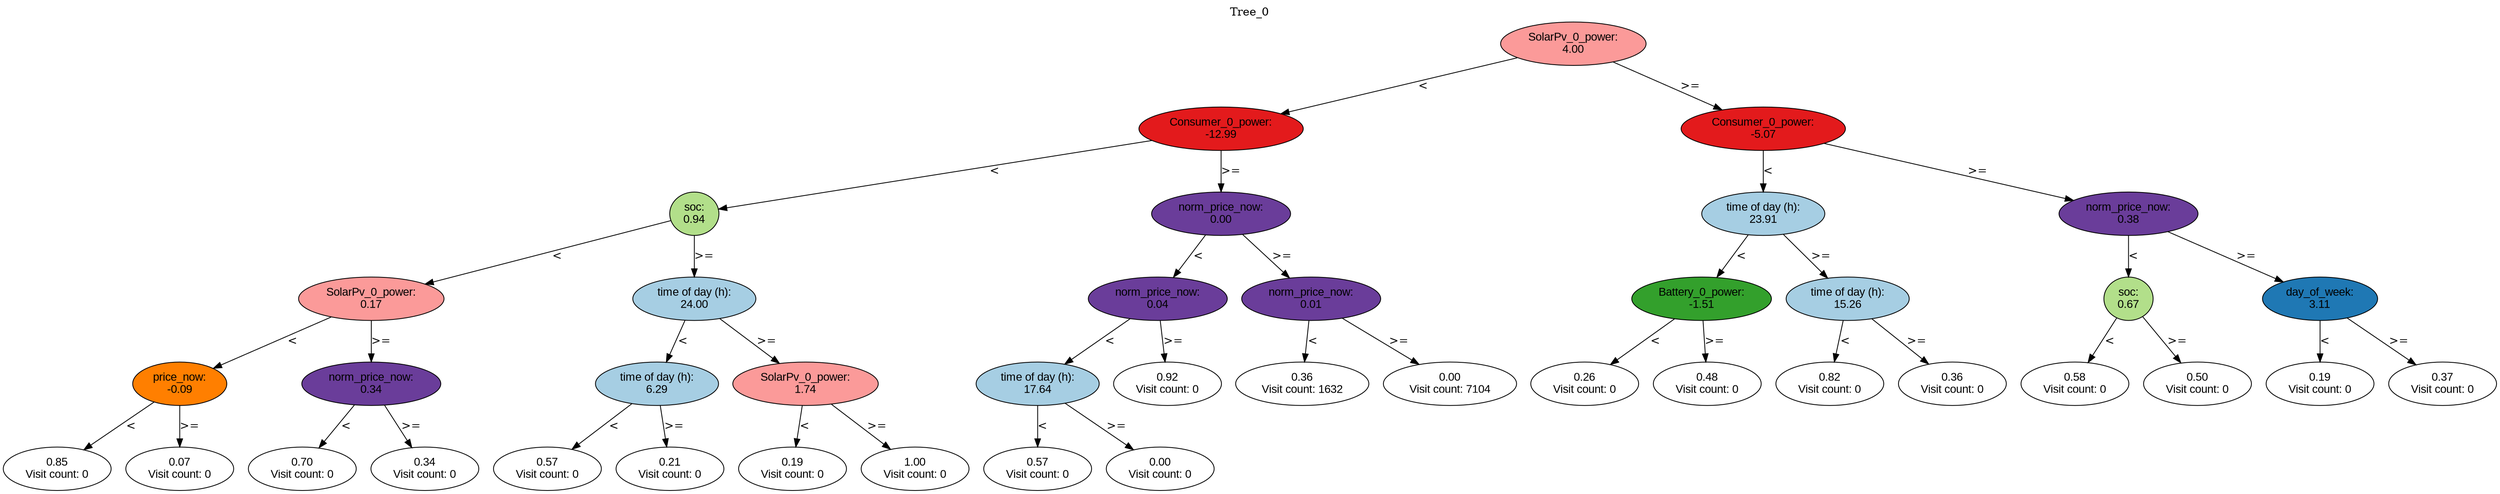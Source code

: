 digraph BST {
    node [fontname="Arial" style=filled colorscheme=paired12];
    0 [ label = "SolarPv_0_power:
4.00" fillcolor=5];
    1 [ label = "Consumer_0_power:
-12.99" fillcolor=6];
    2 [ label = "soc:
0.94" fillcolor=3];
    3 [ label = "SolarPv_0_power:
0.17" fillcolor=5];
    4 [ label = "price_now:
-0.09" fillcolor=8];
    5 [ label = "0.85
Visit count: 0" fillcolor=white];
    6 [ label = "0.07
Visit count: 0" fillcolor=white];
    7 [ label = "norm_price_now:
0.34" fillcolor=10];
    8 [ label = "0.70
Visit count: 0" fillcolor=white];
    9 [ label = "0.34
Visit count: 0" fillcolor=white];
    10 [ label = "time of day (h):
24.00" fillcolor=1];
    11 [ label = "time of day (h):
6.29" fillcolor=1];
    12 [ label = "0.57
Visit count: 0" fillcolor=white];
    13 [ label = "0.21
Visit count: 0" fillcolor=white];
    14 [ label = "SolarPv_0_power:
1.74" fillcolor=5];
    15 [ label = "0.19
Visit count: 0" fillcolor=white];
    16 [ label = "1.00
Visit count: 0" fillcolor=white];
    17 [ label = "norm_price_now:
0.00" fillcolor=10];
    18 [ label = "norm_price_now:
0.04" fillcolor=10];
    19 [ label = "time of day (h):
17.64" fillcolor=1];
    20 [ label = "0.57
Visit count: 0" fillcolor=white];
    21 [ label = "0.00
Visit count: 0" fillcolor=white];
    22 [ label = "0.92
Visit count: 0" fillcolor=white];
    23 [ label = "norm_price_now:
0.01" fillcolor=10];
    24 [ label = "0.36
Visit count: 1632" fillcolor=white];
    25 [ label = "0.00
Visit count: 7104" fillcolor=white];
    26 [ label = "Consumer_0_power:
-5.07" fillcolor=6];
    27 [ label = "time of day (h):
23.91" fillcolor=1];
    28 [ label = "Battery_0_power:
-1.51" fillcolor=4];
    29 [ label = "0.26
Visit count: 0" fillcolor=white];
    30 [ label = "0.48
Visit count: 0" fillcolor=white];
    31 [ label = "time of day (h):
15.26" fillcolor=1];
    32 [ label = "0.82
Visit count: 0" fillcolor=white];
    33 [ label = "0.36
Visit count: 0" fillcolor=white];
    34 [ label = "norm_price_now:
0.38" fillcolor=10];
    35 [ label = "soc:
0.67" fillcolor=3];
    36 [ label = "0.58
Visit count: 0" fillcolor=white];
    37 [ label = "0.50
Visit count: 0" fillcolor=white];
    38 [ label = "day_of_week:
3.11" fillcolor=2];
    39 [ label = "0.19
Visit count: 0" fillcolor=white];
    40 [ label = "0.37
Visit count: 0" fillcolor=white];

    0  -> 1[ label = "<"];
    0  -> 26[ label = ">="];
    1  -> 2[ label = "<"];
    1  -> 17[ label = ">="];
    2  -> 3[ label = "<"];
    2  -> 10[ label = ">="];
    3  -> 4[ label = "<"];
    3  -> 7[ label = ">="];
    4  -> 5[ label = "<"];
    4  -> 6[ label = ">="];
    7  -> 8[ label = "<"];
    7  -> 9[ label = ">="];
    10  -> 11[ label = "<"];
    10  -> 14[ label = ">="];
    11  -> 12[ label = "<"];
    11  -> 13[ label = ">="];
    14  -> 15[ label = "<"];
    14  -> 16[ label = ">="];
    17  -> 18[ label = "<"];
    17  -> 23[ label = ">="];
    18  -> 19[ label = "<"];
    18  -> 22[ label = ">="];
    19  -> 20[ label = "<"];
    19  -> 21[ label = ">="];
    23  -> 24[ label = "<"];
    23  -> 25[ label = ">="];
    26  -> 27[ label = "<"];
    26  -> 34[ label = ">="];
    27  -> 28[ label = "<"];
    27  -> 31[ label = ">="];
    28  -> 29[ label = "<"];
    28  -> 30[ label = ">="];
    31  -> 32[ label = "<"];
    31  -> 33[ label = ">="];
    34  -> 35[ label = "<"];
    34  -> 38[ label = ">="];
    35  -> 36[ label = "<"];
    35  -> 37[ label = ">="];
    38  -> 39[ label = "<"];
    38  -> 40[ label = ">="];

    labelloc="t";
    label="Tree_0";
}